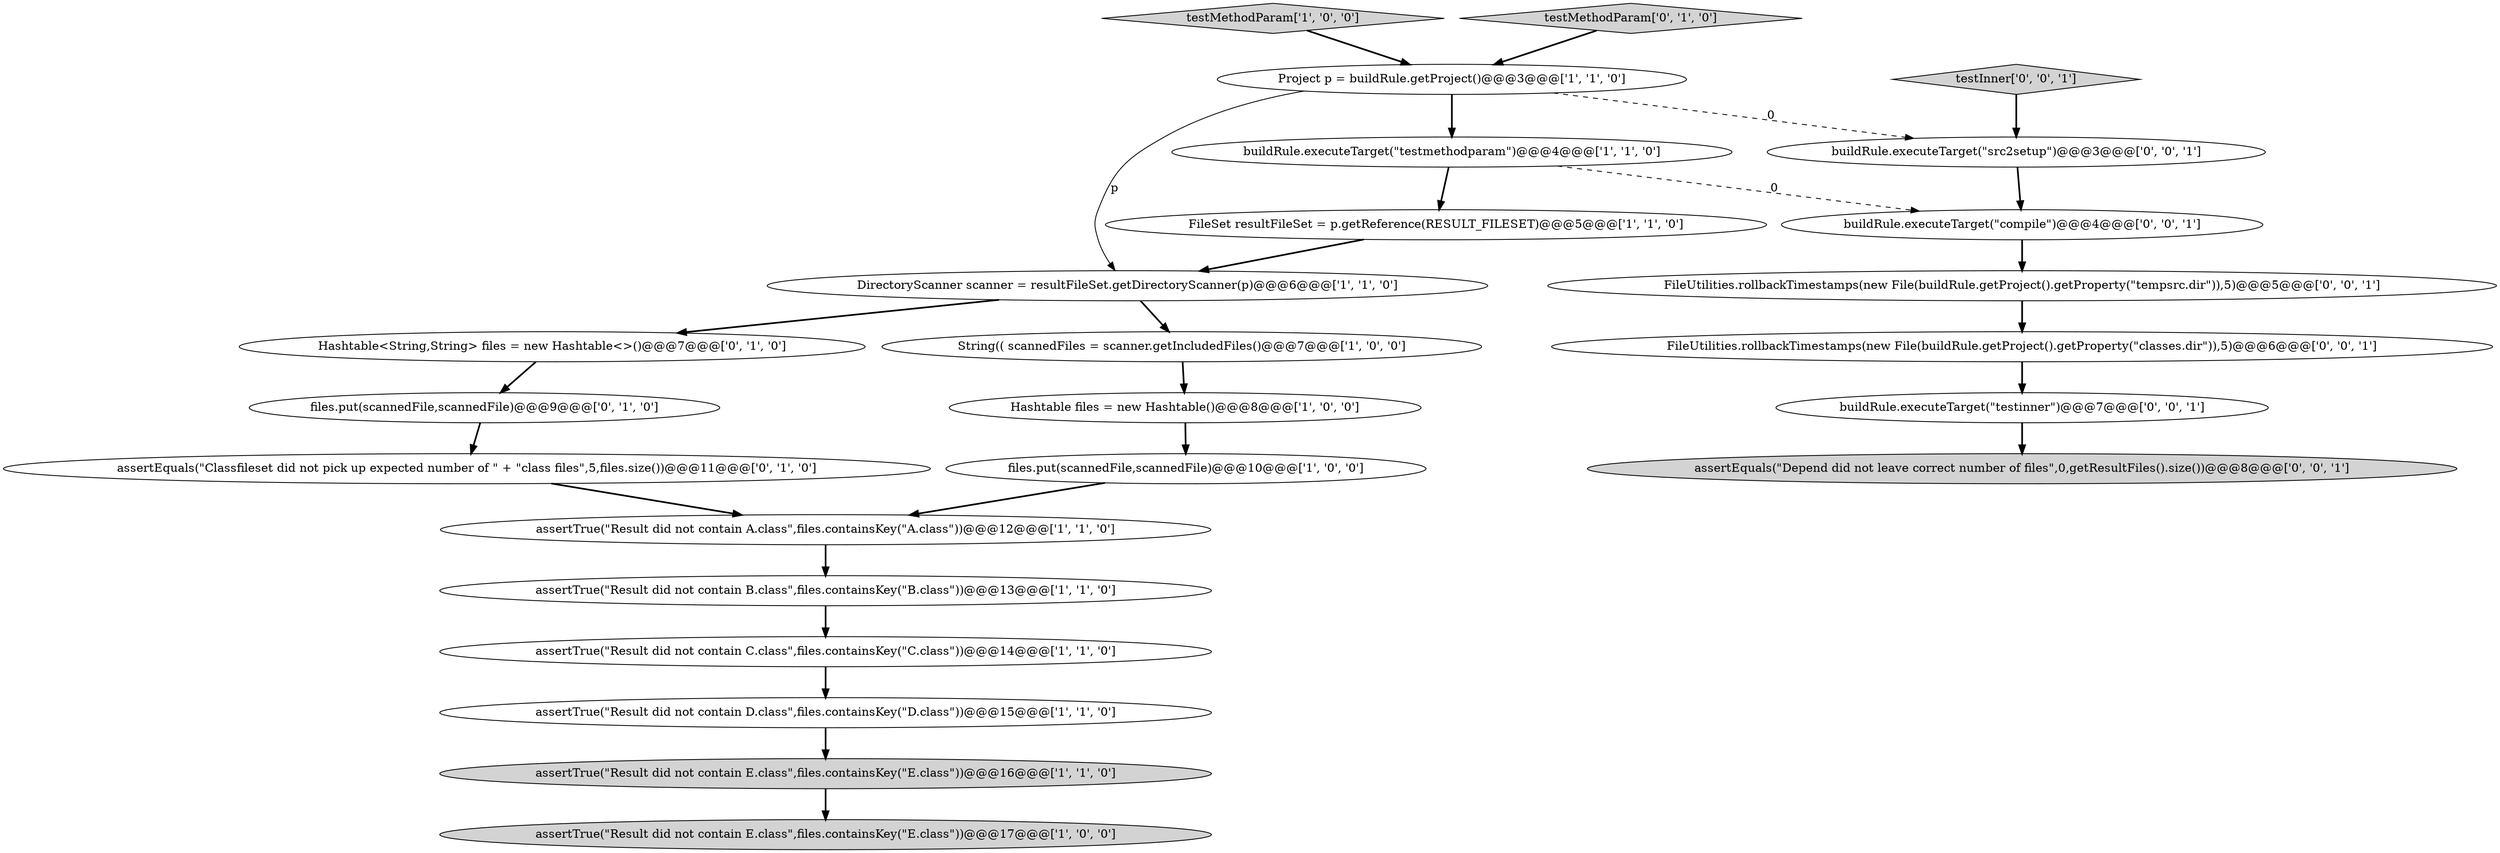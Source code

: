digraph {
11 [style = filled, label = "testMethodParam['1', '0', '0']", fillcolor = lightgray, shape = diamond image = "AAA0AAABBB1BBB"];
16 [style = filled, label = "testMethodParam['0', '1', '0']", fillcolor = lightgray, shape = diamond image = "AAA0AAABBB2BBB"];
0 [style = filled, label = "DirectoryScanner scanner = resultFileSet.getDirectoryScanner(p)@@@6@@@['1', '1', '0']", fillcolor = white, shape = ellipse image = "AAA0AAABBB1BBB"];
3 [style = filled, label = "buildRule.executeTarget(\"testmethodparam\")@@@4@@@['1', '1', '0']", fillcolor = white, shape = ellipse image = "AAA0AAABBB1BBB"];
22 [style = filled, label = "buildRule.executeTarget(\"compile\")@@@4@@@['0', '0', '1']", fillcolor = white, shape = ellipse image = "AAA0AAABBB3BBB"];
20 [style = filled, label = "testInner['0', '0', '1']", fillcolor = lightgray, shape = diamond image = "AAA0AAABBB3BBB"];
23 [style = filled, label = "buildRule.executeTarget(\"src2setup\")@@@3@@@['0', '0', '1']", fillcolor = white, shape = ellipse image = "AAA0AAABBB3BBB"];
4 [style = filled, label = "FileSet resultFileSet = p.getReference(RESULT_FILESET)@@@5@@@['1', '1', '0']", fillcolor = white, shape = ellipse image = "AAA0AAABBB1BBB"];
24 [style = filled, label = "FileUtilities.rollbackTimestamps(new File(buildRule.getProject().getProperty(\"tempsrc.dir\")),5)@@@5@@@['0', '0', '1']", fillcolor = white, shape = ellipse image = "AAA0AAABBB3BBB"];
17 [style = filled, label = "Hashtable<String,String> files = new Hashtable<>()@@@7@@@['0', '1', '0']", fillcolor = white, shape = ellipse image = "AAA0AAABBB2BBB"];
10 [style = filled, label = "assertTrue(\"Result did not contain C.class\",files.containsKey(\"C.class\"))@@@14@@@['1', '1', '0']", fillcolor = white, shape = ellipse image = "AAA0AAABBB1BBB"];
12 [style = filled, label = "Project p = buildRule.getProject()@@@3@@@['1', '1', '0']", fillcolor = white, shape = ellipse image = "AAA0AAABBB1BBB"];
13 [style = filled, label = "assertTrue(\"Result did not contain B.class\",files.containsKey(\"B.class\"))@@@13@@@['1', '1', '0']", fillcolor = white, shape = ellipse image = "AAA0AAABBB1BBB"];
15 [style = filled, label = "files.put(scannedFile,scannedFile)@@@9@@@['0', '1', '0']", fillcolor = white, shape = ellipse image = "AAA0AAABBB2BBB"];
18 [style = filled, label = "assertEquals(\"Depend did not leave correct number of files\",0,getResultFiles().size())@@@8@@@['0', '0', '1']", fillcolor = lightgray, shape = ellipse image = "AAA0AAABBB3BBB"];
6 [style = filled, label = "assertTrue(\"Result did not contain A.class\",files.containsKey(\"A.class\"))@@@12@@@['1', '1', '0']", fillcolor = white, shape = ellipse image = "AAA0AAABBB1BBB"];
5 [style = filled, label = "String(( scannedFiles = scanner.getIncludedFiles()@@@7@@@['1', '0', '0']", fillcolor = white, shape = ellipse image = "AAA0AAABBB1BBB"];
9 [style = filled, label = "assertTrue(\"Result did not contain E.class\",files.containsKey(\"E.class\"))@@@17@@@['1', '0', '0']", fillcolor = lightgray, shape = ellipse image = "AAA0AAABBB1BBB"];
19 [style = filled, label = "buildRule.executeTarget(\"testinner\")@@@7@@@['0', '0', '1']", fillcolor = white, shape = ellipse image = "AAA0AAABBB3BBB"];
8 [style = filled, label = "files.put(scannedFile,scannedFile)@@@10@@@['1', '0', '0']", fillcolor = white, shape = ellipse image = "AAA0AAABBB1BBB"];
14 [style = filled, label = "assertEquals(\"Classfileset did not pick up expected number of \" + \"class files\",5,files.size())@@@11@@@['0', '1', '0']", fillcolor = white, shape = ellipse image = "AAA0AAABBB2BBB"];
1 [style = filled, label = "assertTrue(\"Result did not contain E.class\",files.containsKey(\"E.class\"))@@@16@@@['1', '1', '0']", fillcolor = lightgray, shape = ellipse image = "AAA0AAABBB1BBB"];
7 [style = filled, label = "assertTrue(\"Result did not contain D.class\",files.containsKey(\"D.class\"))@@@15@@@['1', '1', '0']", fillcolor = white, shape = ellipse image = "AAA0AAABBB1BBB"];
2 [style = filled, label = "Hashtable files = new Hashtable()@@@8@@@['1', '0', '0']", fillcolor = white, shape = ellipse image = "AAA0AAABBB1BBB"];
21 [style = filled, label = "FileUtilities.rollbackTimestamps(new File(buildRule.getProject().getProperty(\"classes.dir\")),5)@@@6@@@['0', '0', '1']", fillcolor = white, shape = ellipse image = "AAA0AAABBB3BBB"];
5->2 [style = bold, label=""];
24->21 [style = bold, label=""];
23->22 [style = bold, label=""];
20->23 [style = bold, label=""];
1->9 [style = bold, label=""];
11->12 [style = bold, label=""];
3->22 [style = dashed, label="0"];
12->23 [style = dashed, label="0"];
22->24 [style = bold, label=""];
12->0 [style = solid, label="p"];
6->13 [style = bold, label=""];
8->6 [style = bold, label=""];
2->8 [style = bold, label=""];
16->12 [style = bold, label=""];
10->7 [style = bold, label=""];
21->19 [style = bold, label=""];
17->15 [style = bold, label=""];
15->14 [style = bold, label=""];
12->3 [style = bold, label=""];
14->6 [style = bold, label=""];
0->17 [style = bold, label=""];
7->1 [style = bold, label=""];
0->5 [style = bold, label=""];
13->10 [style = bold, label=""];
19->18 [style = bold, label=""];
3->4 [style = bold, label=""];
4->0 [style = bold, label=""];
}
